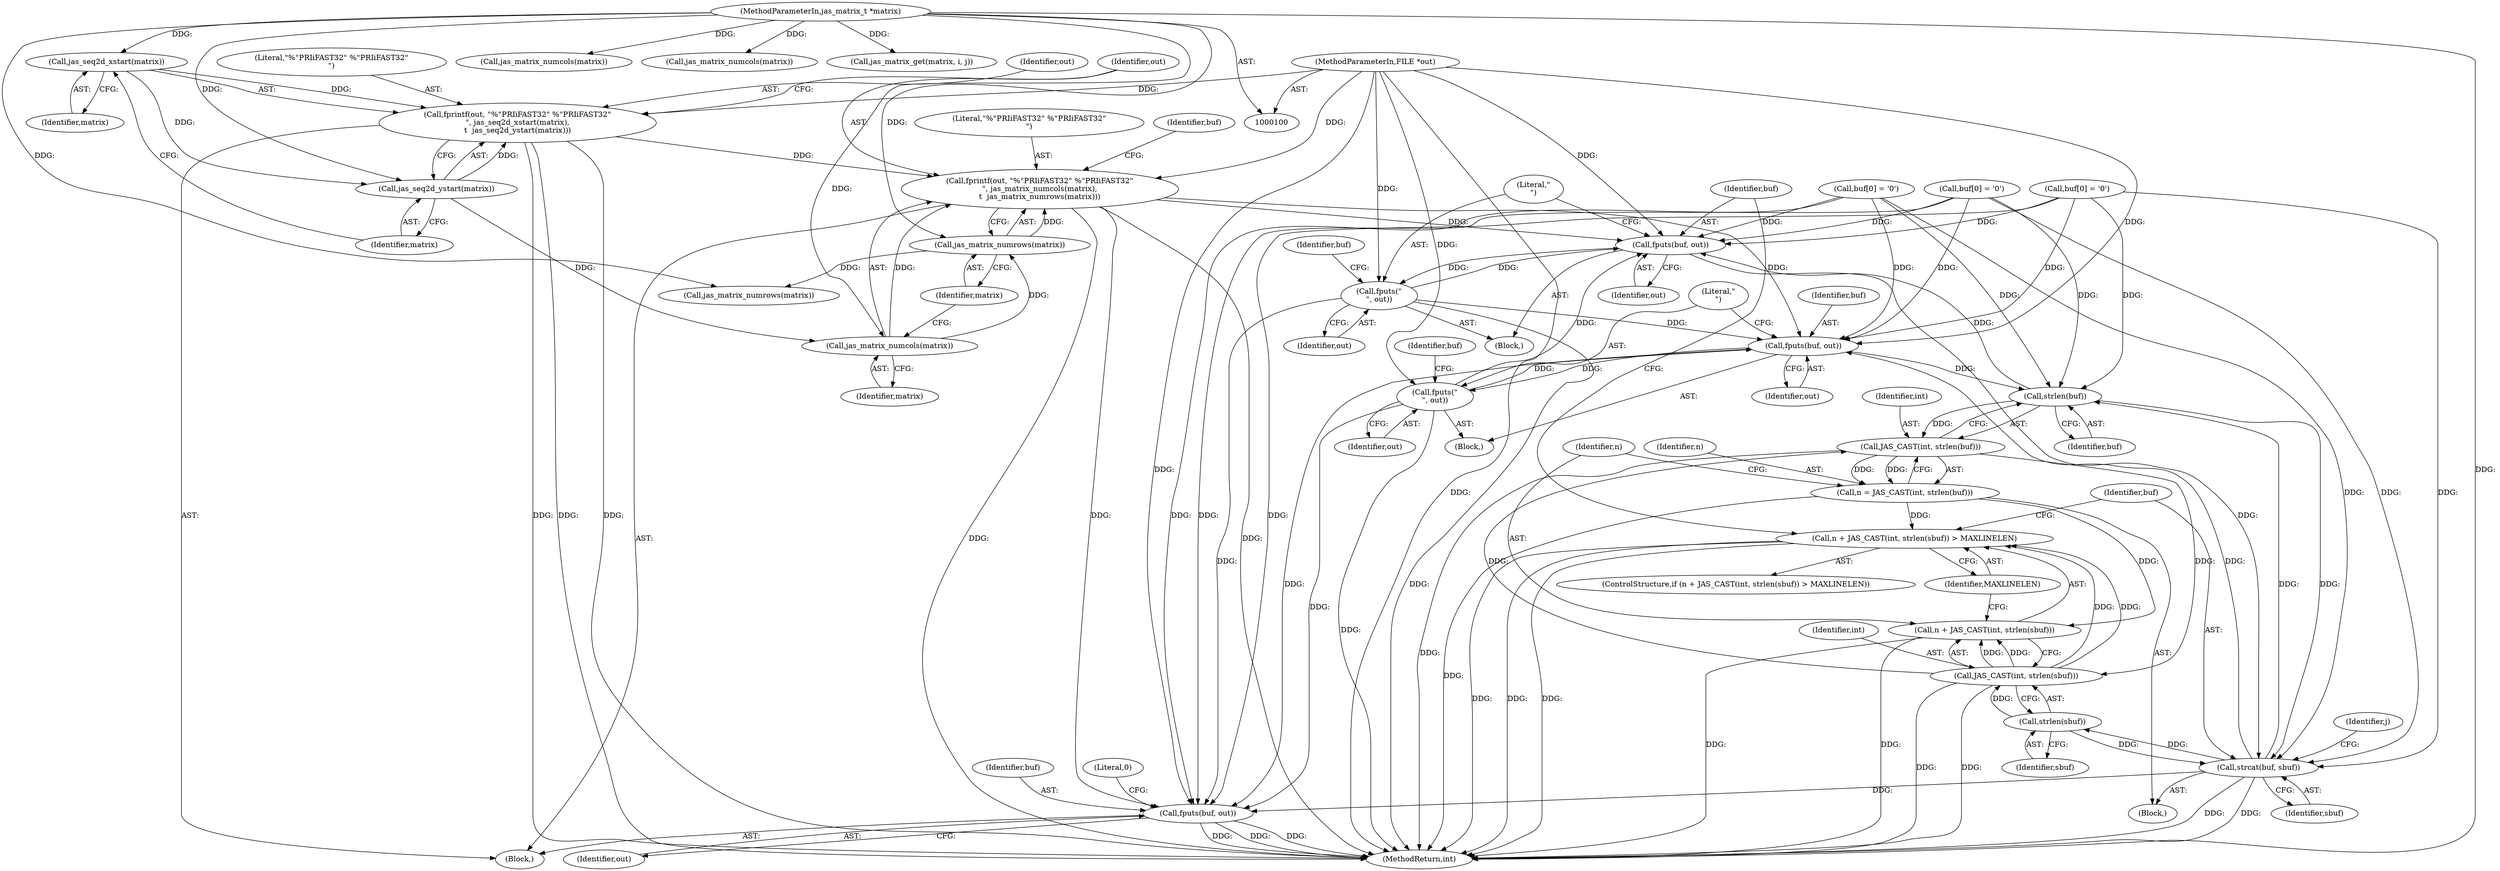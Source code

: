 digraph "0_jasper_d42b2388f7f8e0332c846675133acea151fc557a_29@API" {
"1000117" [label="(Call,fprintf(out, \"%\"PRIiFAST32\" %\"PRIiFAST32\"\n\", jas_matrix_numcols(matrix),\n\t  jas_matrix_numrows(matrix)))"];
"1000110" [label="(Call,fprintf(out, \"%\"PRIiFAST32\" %\"PRIiFAST32\"\n\", jas_seq2d_xstart(matrix),\n\t  jas_seq2d_ystart(matrix)))"];
"1000102" [label="(MethodParameterIn,FILE *out)"];
"1000113" [label="(Call,jas_seq2d_xstart(matrix))"];
"1000101" [label="(MethodParameterIn,jas_matrix_t *matrix)"];
"1000115" [label="(Call,jas_seq2d_ystart(matrix))"];
"1000120" [label="(Call,jas_matrix_numcols(matrix))"];
"1000122" [label="(Call,jas_matrix_numrows(matrix))"];
"1000173" [label="(Call,fputs(buf, out))"];
"1000176" [label="(Call,fputs(\"\n\", out))"];
"1000195" [label="(Call,fputs(buf, out))"];
"1000161" [label="(Call,strlen(buf))"];
"1000159" [label="(Call,JAS_CAST(int, strlen(buf)))"];
"1000157" [label="(Call,n = JAS_CAST(int, strlen(buf)))"];
"1000164" [label="(Call,n + JAS_CAST(int, strlen(sbuf)) > MAXLINELEN)"];
"1000165" [label="(Call,n + JAS_CAST(int, strlen(sbuf)))"];
"1000167" [label="(Call,JAS_CAST(int, strlen(sbuf)))"];
"1000184" [label="(Call,strcat(buf, sbuf))"];
"1000169" [label="(Call,strlen(sbuf))"];
"1000206" [label="(Call,fputs(buf, out))"];
"1000198" [label="(Call,fputs(\"\n\", out))"];
"1000191" [label="(Call,jas_matrix_numcols(matrix))"];
"1000165" [label="(Call,n + JAS_CAST(int, strlen(sbuf)))"];
"1000197" [label="(Identifier,out)"];
"1000177" [label="(Literal,\"\n\")"];
"1000172" [label="(Block,)"];
"1000146" [label="(Call,jas_matrix_numcols(matrix))"];
"1000112" [label="(Literal,\"%\"PRIiFAST32\" %\"PRIiFAST32\"\n\")"];
"1000164" [label="(Call,n + JAS_CAST(int, strlen(sbuf)) > MAXLINELEN)"];
"1000122" [label="(Call,jas_matrix_numrows(matrix))"];
"1000176" [label="(Call,fputs(\"\n\", out))"];
"1000195" [label="(Call,fputs(buf, out))"];
"1000113" [label="(Call,jas_seq2d_xstart(matrix))"];
"1000116" [label="(Identifier,matrix)"];
"1000174" [label="(Identifier,buf)"];
"1000169" [label="(Call,strlen(sbuf))"];
"1000114" [label="(Identifier,matrix)"];
"1000179" [label="(Call,buf[0] = '\0')"];
"1000170" [label="(Identifier,sbuf)"];
"1000200" [label="(Identifier,out)"];
"1000194" [label="(Block,)"];
"1000126" [label="(Identifier,buf)"];
"1000101" [label="(MethodParameterIn,jas_matrix_t *matrix)"];
"1000166" [label="(Identifier,n)"];
"1000111" [label="(Identifier,out)"];
"1000118" [label="(Identifier,out)"];
"1000206" [label="(Call,fputs(buf, out))"];
"1000160" [label="(Identifier,int)"];
"1000173" [label="(Call,fputs(buf, out))"];
"1000207" [label="(Identifier,buf)"];
"1000158" [label="(Identifier,n)"];
"1000198" [label="(Call,fputs(\"\n\", out))"];
"1000208" [label="(Identifier,out)"];
"1000103" [label="(Block,)"];
"1000186" [label="(Identifier,sbuf)"];
"1000203" [label="(Identifier,buf)"];
"1000110" [label="(Call,fprintf(out, \"%\"PRIiFAST32\" %\"PRIiFAST32\"\n\", jas_seq2d_xstart(matrix),\n\t  jas_seq2d_ystart(matrix)))"];
"1000181" [label="(Identifier,buf)"];
"1000210" [label="(Literal,0)"];
"1000150" [label="(Block,)"];
"1000171" [label="(Identifier,MAXLINELEN)"];
"1000178" [label="(Identifier,out)"];
"1000199" [label="(Literal,\"\n\")"];
"1000115" [label="(Call,jas_seq2d_ystart(matrix))"];
"1000167" [label="(Call,JAS_CAST(int, strlen(sbuf)))"];
"1000162" [label="(Identifier,buf)"];
"1000153" [label="(Call,jas_matrix_get(matrix, i, j))"];
"1000121" [label="(Identifier,matrix)"];
"1000185" [label="(Identifier,buf)"];
"1000102" [label="(MethodParameterIn,FILE *out)"];
"1000123" [label="(Identifier,matrix)"];
"1000135" [label="(Call,jas_matrix_numrows(matrix))"];
"1000161" [label="(Call,strlen(buf))"];
"1000201" [label="(Call,buf[0] = '\0')"];
"1000157" [label="(Call,n = JAS_CAST(int, strlen(buf)))"];
"1000184" [label="(Call,strcat(buf, sbuf))"];
"1000196" [label="(Identifier,buf)"];
"1000189" [label="(Identifier,j)"];
"1000175" [label="(Identifier,out)"];
"1000159" [label="(Call,JAS_CAST(int, strlen(buf)))"];
"1000117" [label="(Call,fprintf(out, \"%\"PRIiFAST32\" %\"PRIiFAST32\"\n\", jas_matrix_numcols(matrix),\n\t  jas_matrix_numrows(matrix)))"];
"1000120" [label="(Call,jas_matrix_numcols(matrix))"];
"1000124" [label="(Call,buf[0] = '\0')"];
"1000168" [label="(Identifier,int)"];
"1000119" [label="(Literal,\"%\"PRIiFAST32\" %\"PRIiFAST32\"\n\")"];
"1000211" [label="(MethodReturn,int)"];
"1000163" [label="(ControlStructure,if (n + JAS_CAST(int, strlen(sbuf)) > MAXLINELEN))"];
"1000117" -> "1000103"  [label="AST: "];
"1000117" -> "1000122"  [label="CFG: "];
"1000118" -> "1000117"  [label="AST: "];
"1000119" -> "1000117"  [label="AST: "];
"1000120" -> "1000117"  [label="AST: "];
"1000122" -> "1000117"  [label="AST: "];
"1000126" -> "1000117"  [label="CFG: "];
"1000117" -> "1000211"  [label="DDG: "];
"1000117" -> "1000211"  [label="DDG: "];
"1000110" -> "1000117"  [label="DDG: "];
"1000102" -> "1000117"  [label="DDG: "];
"1000120" -> "1000117"  [label="DDG: "];
"1000122" -> "1000117"  [label="DDG: "];
"1000117" -> "1000173"  [label="DDG: "];
"1000117" -> "1000195"  [label="DDG: "];
"1000117" -> "1000206"  [label="DDG: "];
"1000110" -> "1000103"  [label="AST: "];
"1000110" -> "1000115"  [label="CFG: "];
"1000111" -> "1000110"  [label="AST: "];
"1000112" -> "1000110"  [label="AST: "];
"1000113" -> "1000110"  [label="AST: "];
"1000115" -> "1000110"  [label="AST: "];
"1000118" -> "1000110"  [label="CFG: "];
"1000110" -> "1000211"  [label="DDG: "];
"1000110" -> "1000211"  [label="DDG: "];
"1000110" -> "1000211"  [label="DDG: "];
"1000102" -> "1000110"  [label="DDG: "];
"1000113" -> "1000110"  [label="DDG: "];
"1000115" -> "1000110"  [label="DDG: "];
"1000102" -> "1000100"  [label="AST: "];
"1000102" -> "1000211"  [label="DDG: "];
"1000102" -> "1000173"  [label="DDG: "];
"1000102" -> "1000176"  [label="DDG: "];
"1000102" -> "1000195"  [label="DDG: "];
"1000102" -> "1000198"  [label="DDG: "];
"1000102" -> "1000206"  [label="DDG: "];
"1000113" -> "1000114"  [label="CFG: "];
"1000114" -> "1000113"  [label="AST: "];
"1000116" -> "1000113"  [label="CFG: "];
"1000101" -> "1000113"  [label="DDG: "];
"1000113" -> "1000115"  [label="DDG: "];
"1000101" -> "1000100"  [label="AST: "];
"1000101" -> "1000211"  [label="DDG: "];
"1000101" -> "1000115"  [label="DDG: "];
"1000101" -> "1000120"  [label="DDG: "];
"1000101" -> "1000122"  [label="DDG: "];
"1000101" -> "1000135"  [label="DDG: "];
"1000101" -> "1000146"  [label="DDG: "];
"1000101" -> "1000153"  [label="DDG: "];
"1000101" -> "1000191"  [label="DDG: "];
"1000115" -> "1000116"  [label="CFG: "];
"1000116" -> "1000115"  [label="AST: "];
"1000115" -> "1000120"  [label="DDG: "];
"1000120" -> "1000121"  [label="CFG: "];
"1000121" -> "1000120"  [label="AST: "];
"1000123" -> "1000120"  [label="CFG: "];
"1000120" -> "1000122"  [label="DDG: "];
"1000122" -> "1000123"  [label="CFG: "];
"1000123" -> "1000122"  [label="AST: "];
"1000122" -> "1000135"  [label="DDG: "];
"1000173" -> "1000172"  [label="AST: "];
"1000173" -> "1000175"  [label="CFG: "];
"1000174" -> "1000173"  [label="AST: "];
"1000175" -> "1000173"  [label="AST: "];
"1000177" -> "1000173"  [label="CFG: "];
"1000124" -> "1000173"  [label="DDG: "];
"1000179" -> "1000173"  [label="DDG: "];
"1000161" -> "1000173"  [label="DDG: "];
"1000201" -> "1000173"  [label="DDG: "];
"1000176" -> "1000173"  [label="DDG: "];
"1000198" -> "1000173"  [label="DDG: "];
"1000173" -> "1000176"  [label="DDG: "];
"1000173" -> "1000184"  [label="DDG: "];
"1000176" -> "1000172"  [label="AST: "];
"1000176" -> "1000178"  [label="CFG: "];
"1000177" -> "1000176"  [label="AST: "];
"1000178" -> "1000176"  [label="AST: "];
"1000181" -> "1000176"  [label="CFG: "];
"1000176" -> "1000211"  [label="DDG: "];
"1000176" -> "1000195"  [label="DDG: "];
"1000176" -> "1000206"  [label="DDG: "];
"1000195" -> "1000194"  [label="AST: "];
"1000195" -> "1000197"  [label="CFG: "];
"1000196" -> "1000195"  [label="AST: "];
"1000197" -> "1000195"  [label="AST: "];
"1000199" -> "1000195"  [label="CFG: "];
"1000195" -> "1000161"  [label="DDG: "];
"1000124" -> "1000195"  [label="DDG: "];
"1000184" -> "1000195"  [label="DDG: "];
"1000179" -> "1000195"  [label="DDG: "];
"1000201" -> "1000195"  [label="DDG: "];
"1000198" -> "1000195"  [label="DDG: "];
"1000195" -> "1000198"  [label="DDG: "];
"1000195" -> "1000206"  [label="DDG: "];
"1000161" -> "1000159"  [label="AST: "];
"1000161" -> "1000162"  [label="CFG: "];
"1000162" -> "1000161"  [label="AST: "];
"1000159" -> "1000161"  [label="CFG: "];
"1000161" -> "1000159"  [label="DDG: "];
"1000124" -> "1000161"  [label="DDG: "];
"1000184" -> "1000161"  [label="DDG: "];
"1000179" -> "1000161"  [label="DDG: "];
"1000201" -> "1000161"  [label="DDG: "];
"1000161" -> "1000184"  [label="DDG: "];
"1000159" -> "1000157"  [label="AST: "];
"1000160" -> "1000159"  [label="AST: "];
"1000157" -> "1000159"  [label="CFG: "];
"1000159" -> "1000211"  [label="DDG: "];
"1000159" -> "1000157"  [label="DDG: "];
"1000159" -> "1000157"  [label="DDG: "];
"1000167" -> "1000159"  [label="DDG: "];
"1000159" -> "1000167"  [label="DDG: "];
"1000157" -> "1000150"  [label="AST: "];
"1000158" -> "1000157"  [label="AST: "];
"1000166" -> "1000157"  [label="CFG: "];
"1000157" -> "1000211"  [label="DDG: "];
"1000157" -> "1000164"  [label="DDG: "];
"1000157" -> "1000165"  [label="DDG: "];
"1000164" -> "1000163"  [label="AST: "];
"1000164" -> "1000171"  [label="CFG: "];
"1000165" -> "1000164"  [label="AST: "];
"1000171" -> "1000164"  [label="AST: "];
"1000174" -> "1000164"  [label="CFG: "];
"1000185" -> "1000164"  [label="CFG: "];
"1000164" -> "1000211"  [label="DDG: "];
"1000164" -> "1000211"  [label="DDG: "];
"1000164" -> "1000211"  [label="DDG: "];
"1000167" -> "1000164"  [label="DDG: "];
"1000167" -> "1000164"  [label="DDG: "];
"1000165" -> "1000167"  [label="CFG: "];
"1000166" -> "1000165"  [label="AST: "];
"1000167" -> "1000165"  [label="AST: "];
"1000171" -> "1000165"  [label="CFG: "];
"1000165" -> "1000211"  [label="DDG: "];
"1000165" -> "1000211"  [label="DDG: "];
"1000167" -> "1000165"  [label="DDG: "];
"1000167" -> "1000165"  [label="DDG: "];
"1000167" -> "1000169"  [label="CFG: "];
"1000168" -> "1000167"  [label="AST: "];
"1000169" -> "1000167"  [label="AST: "];
"1000167" -> "1000211"  [label="DDG: "];
"1000167" -> "1000211"  [label="DDG: "];
"1000169" -> "1000167"  [label="DDG: "];
"1000184" -> "1000150"  [label="AST: "];
"1000184" -> "1000186"  [label="CFG: "];
"1000185" -> "1000184"  [label="AST: "];
"1000186" -> "1000184"  [label="AST: "];
"1000189" -> "1000184"  [label="CFG: "];
"1000184" -> "1000211"  [label="DDG: "];
"1000184" -> "1000211"  [label="DDG: "];
"1000184" -> "1000169"  [label="DDG: "];
"1000124" -> "1000184"  [label="DDG: "];
"1000179" -> "1000184"  [label="DDG: "];
"1000201" -> "1000184"  [label="DDG: "];
"1000169" -> "1000184"  [label="DDG: "];
"1000184" -> "1000206"  [label="DDG: "];
"1000169" -> "1000170"  [label="CFG: "];
"1000170" -> "1000169"  [label="AST: "];
"1000206" -> "1000103"  [label="AST: "];
"1000206" -> "1000208"  [label="CFG: "];
"1000207" -> "1000206"  [label="AST: "];
"1000208" -> "1000206"  [label="AST: "];
"1000210" -> "1000206"  [label="CFG: "];
"1000206" -> "1000211"  [label="DDG: "];
"1000206" -> "1000211"  [label="DDG: "];
"1000206" -> "1000211"  [label="DDG: "];
"1000124" -> "1000206"  [label="DDG: "];
"1000179" -> "1000206"  [label="DDG: "];
"1000201" -> "1000206"  [label="DDG: "];
"1000198" -> "1000206"  [label="DDG: "];
"1000198" -> "1000194"  [label="AST: "];
"1000198" -> "1000200"  [label="CFG: "];
"1000199" -> "1000198"  [label="AST: "];
"1000200" -> "1000198"  [label="AST: "];
"1000203" -> "1000198"  [label="CFG: "];
"1000198" -> "1000211"  [label="DDG: "];
}

